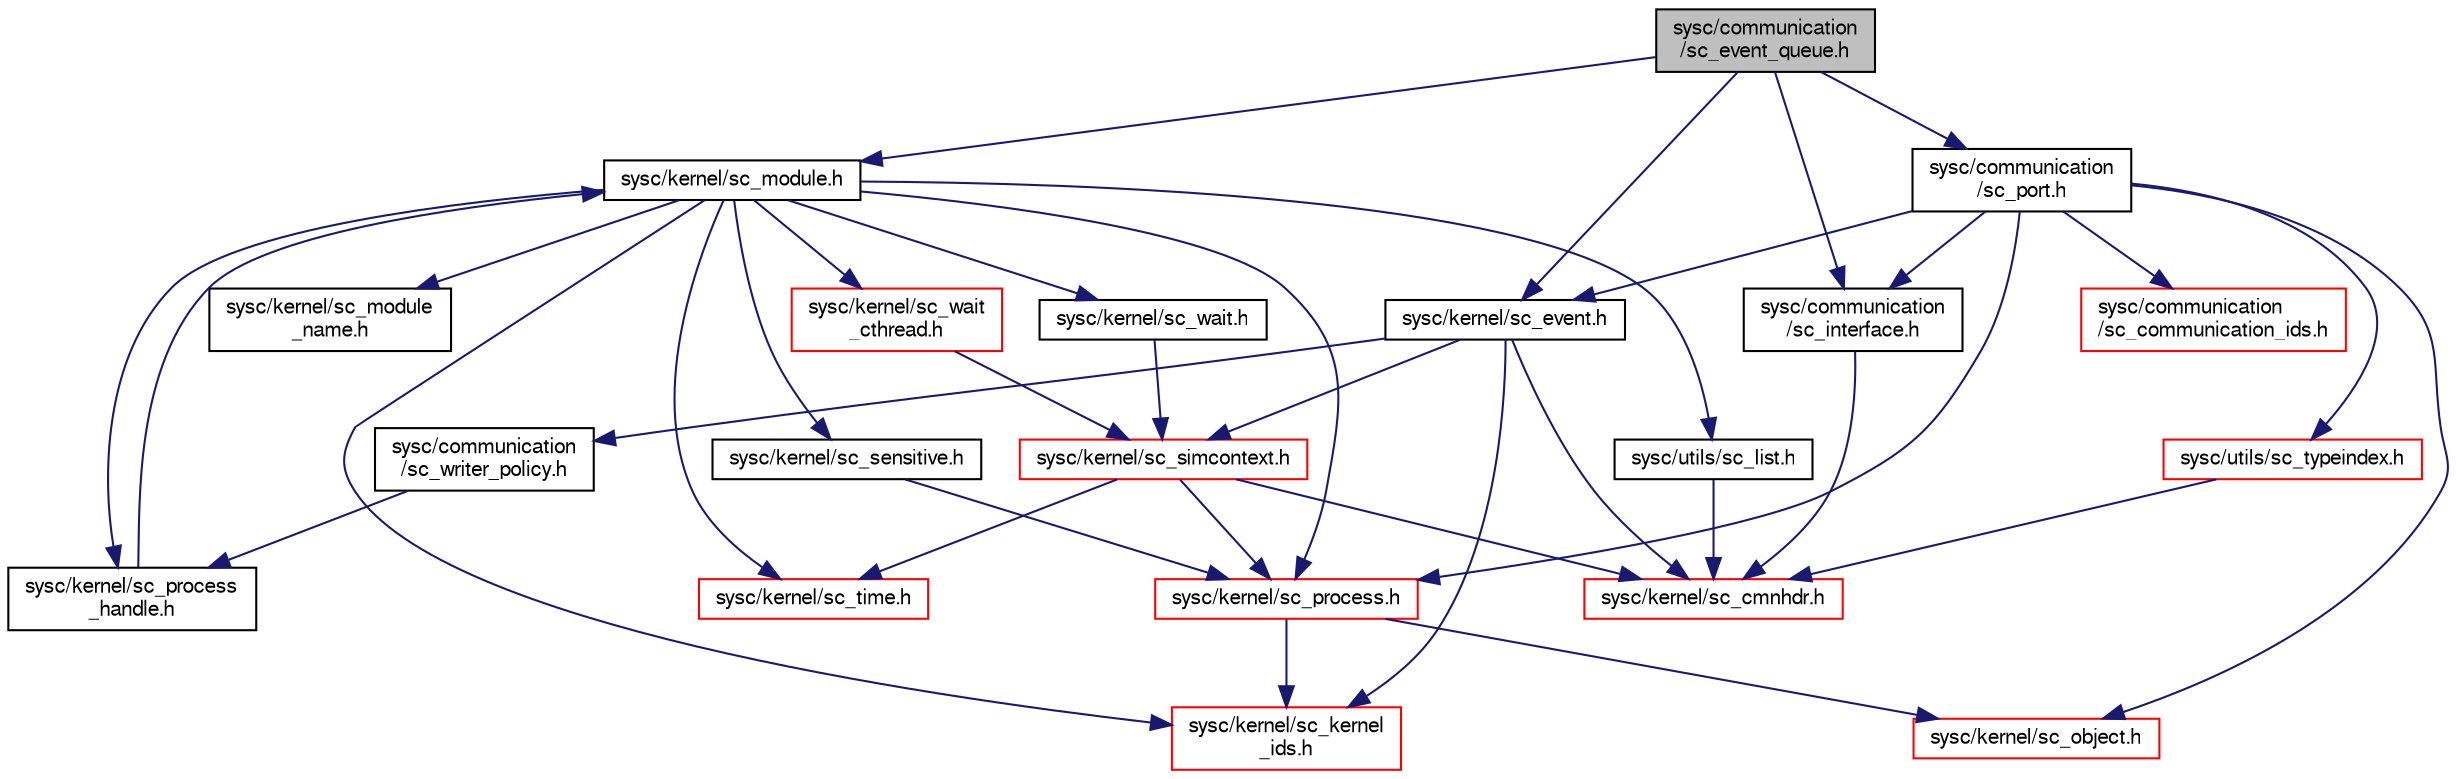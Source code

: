 digraph "sysc/communication/sc_event_queue.h"
{
  edge [fontname="FreeSans",fontsize="10",labelfontname="FreeSans",labelfontsize="10"];
  node [fontname="FreeSans",fontsize="10",shape=record];
  Node0 [label="sysc/communication\l/sc_event_queue.h",height=0.2,width=0.4,color="black", fillcolor="grey75", style="filled", fontcolor="black"];
  Node0 -> Node1 [color="midnightblue",fontsize="10",style="solid",fontname="FreeSans"];
  Node1 [label="sysc/communication\l/sc_interface.h",height=0.2,width=0.4,color="black", fillcolor="white", style="filled",URL="$a00038.html"];
  Node1 -> Node2 [color="midnightblue",fontsize="10",style="solid",fontname="FreeSans"];
  Node2 [label="sysc/kernel/sc_cmnhdr.h",height=0.2,width=0.4,color="red", fillcolor="white", style="filled",URL="$a00224.html"];
  Node0 -> Node7 [color="midnightblue",fontsize="10",style="solid",fontname="FreeSans"];
  Node7 [label="sysc/kernel/sc_module.h",height=0.2,width=0.4,color="black", fillcolor="white", style="filled",URL="$a00269.html"];
  Node7 -> Node8 [color="midnightblue",fontsize="10",style="solid",fontname="FreeSans"];
  Node8 [label="sysc/kernel/sc_kernel\l_ids.h",height=0.2,width=0.4,color="red", fillcolor="white", style="filled",URL="$a00260.html"];
  Node7 -> Node13 [color="midnightblue",fontsize="10",style="solid",fontname="FreeSans"];
  Node13 [label="sysc/kernel/sc_process.h",height=0.2,width=0.4,color="red", fillcolor="white", style="filled",URL="$a00293.html"];
  Node13 -> Node15 [color="midnightblue",fontsize="10",style="solid",fontname="FreeSans"];
  Node15 [label="sysc/kernel/sc_object.h",height=0.2,width=0.4,color="red", fillcolor="white", style="filled",URL="$a00281.html"];
  Node13 -> Node8 [color="midnightblue",fontsize="10",style="solid",fontname="FreeSans"];
  Node7 -> Node22 [color="midnightblue",fontsize="10",style="solid",fontname="FreeSans"];
  Node22 [label="sysc/kernel/sc_module\l_name.h",height=0.2,width=0.4,color="black", fillcolor="white", style="filled",URL="$a00272.html"];
  Node7 -> Node23 [color="midnightblue",fontsize="10",style="solid",fontname="FreeSans"];
  Node23 [label="sysc/kernel/sc_sensitive.h",height=0.2,width=0.4,color="black", fillcolor="white", style="filled",URL="$a00308.html"];
  Node23 -> Node13 [color="midnightblue",fontsize="10",style="solid",fontname="FreeSans"];
  Node7 -> Node24 [color="midnightblue",fontsize="10",style="solid",fontname="FreeSans"];
  Node24 [label="sysc/kernel/sc_time.h",height=0.2,width=0.4,color="red", fillcolor="white", style="filled",URL="$a00329.html"];
  Node7 -> Node40 [color="midnightblue",fontsize="10",style="solid",fontname="FreeSans"];
  Node40 [label="sysc/kernel/sc_wait.h",height=0.2,width=0.4,color="black", fillcolor="white", style="filled",URL="$a00335.html"];
  Node40 -> Node41 [color="midnightblue",fontsize="10",style="solid",fontname="FreeSans"];
  Node41 [label="sysc/kernel/sc_simcontext.h",height=0.2,width=0.4,color="red", fillcolor="white", style="filled",URL="$a00311.html"];
  Node41 -> Node2 [color="midnightblue",fontsize="10",style="solid",fontname="FreeSans"];
  Node41 -> Node13 [color="midnightblue",fontsize="10",style="solid",fontname="FreeSans"];
  Node41 -> Node24 [color="midnightblue",fontsize="10",style="solid",fontname="FreeSans"];
  Node7 -> Node46 [color="midnightblue",fontsize="10",style="solid",fontname="FreeSans"];
  Node46 [label="sysc/kernel/sc_wait\l_cthread.h",height=0.2,width=0.4,color="red", fillcolor="white", style="filled",URL="$a00338.html"];
  Node46 -> Node41 [color="midnightblue",fontsize="10",style="solid",fontname="FreeSans"];
  Node7 -> Node51 [color="midnightblue",fontsize="10",style="solid",fontname="FreeSans"];
  Node51 [label="sysc/kernel/sc_process\l_handle.h",height=0.2,width=0.4,color="black", fillcolor="white", style="filled",URL="$a00296.html"];
  Node51 -> Node7 [color="midnightblue",fontsize="10",style="solid",fontname="FreeSans"];
  Node7 -> Node52 [color="midnightblue",fontsize="10",style="solid",fontname="FreeSans"];
  Node52 [label="sysc/utils/sc_list.h",height=0.2,width=0.4,color="black", fillcolor="white", style="filled",URL="$a00359.html"];
  Node52 -> Node2 [color="midnightblue",fontsize="10",style="solid",fontname="FreeSans"];
  Node0 -> Node53 [color="midnightblue",fontsize="10",style="solid",fontname="FreeSans"];
  Node53 [label="sysc/kernel/sc_event.h",height=0.2,width=0.4,color="black", fillcolor="white", style="filled",URL="$a00248.html"];
  Node53 -> Node2 [color="midnightblue",fontsize="10",style="solid",fontname="FreeSans"];
  Node53 -> Node8 [color="midnightblue",fontsize="10",style="solid",fontname="FreeSans"];
  Node53 -> Node41 [color="midnightblue",fontsize="10",style="solid",fontname="FreeSans"];
  Node53 -> Node54 [color="midnightblue",fontsize="10",style="solid",fontname="FreeSans"];
  Node54 [label="sysc/communication\l/sc_writer_policy.h",height=0.2,width=0.4,color="black", fillcolor="white", style="filled",URL="$a00080.html"];
  Node54 -> Node51 [color="midnightblue",fontsize="10",style="solid",fontname="FreeSans"];
  Node0 -> Node55 [color="midnightblue",fontsize="10",style="solid",fontname="FreeSans"];
  Node55 [label="sysc/communication\l/sc_port.h",height=0.2,width=0.4,color="black", fillcolor="white", style="filled",URL="$a00047.html"];
  Node55 -> Node20 [color="midnightblue",fontsize="10",style="solid",fontname="FreeSans"];
  Node20 [label="sysc/communication\l/sc_communication_ids.h",height=0.2,width=0.4,color="red", fillcolor="white", style="filled",URL="$a00011.html"];
  Node55 -> Node1 [color="midnightblue",fontsize="10",style="solid",fontname="FreeSans"];
  Node55 -> Node53 [color="midnightblue",fontsize="10",style="solid",fontname="FreeSans"];
  Node55 -> Node15 [color="midnightblue",fontsize="10",style="solid",fontname="FreeSans"];
  Node55 -> Node13 [color="midnightblue",fontsize="10",style="solid",fontname="FreeSans"];
  Node55 -> Node21 [color="midnightblue",fontsize="10",style="solid",fontname="FreeSans"];
  Node21 [label="sysc/utils/sc_typeindex.h",height=0.2,width=0.4,color="red", fillcolor="white", style="filled",URL="$a00392.html"];
  Node21 -> Node2 [color="midnightblue",fontsize="10",style="solid",fontname="FreeSans"];
}
